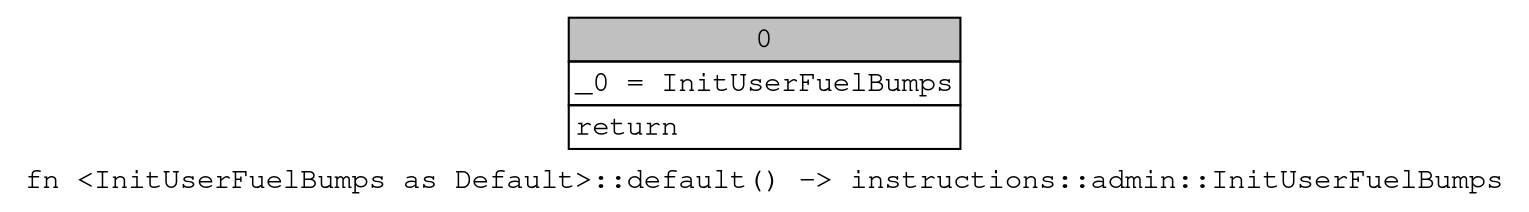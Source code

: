 digraph Mir_0_7404 {
    graph [fontname="Courier, monospace"];
    node [fontname="Courier, monospace"];
    edge [fontname="Courier, monospace"];
    label=<fn &lt;InitUserFuelBumps as Default&gt;::default() -&gt; instructions::admin::InitUserFuelBumps<br align="left"/>>;
    bb0__0_7404 [shape="none", label=<<table border="0" cellborder="1" cellspacing="0"><tr><td bgcolor="gray" align="center" colspan="1">0</td></tr><tr><td align="left" balign="left">_0 = InitUserFuelBumps<br/></td></tr><tr><td align="left">return</td></tr></table>>];
}
